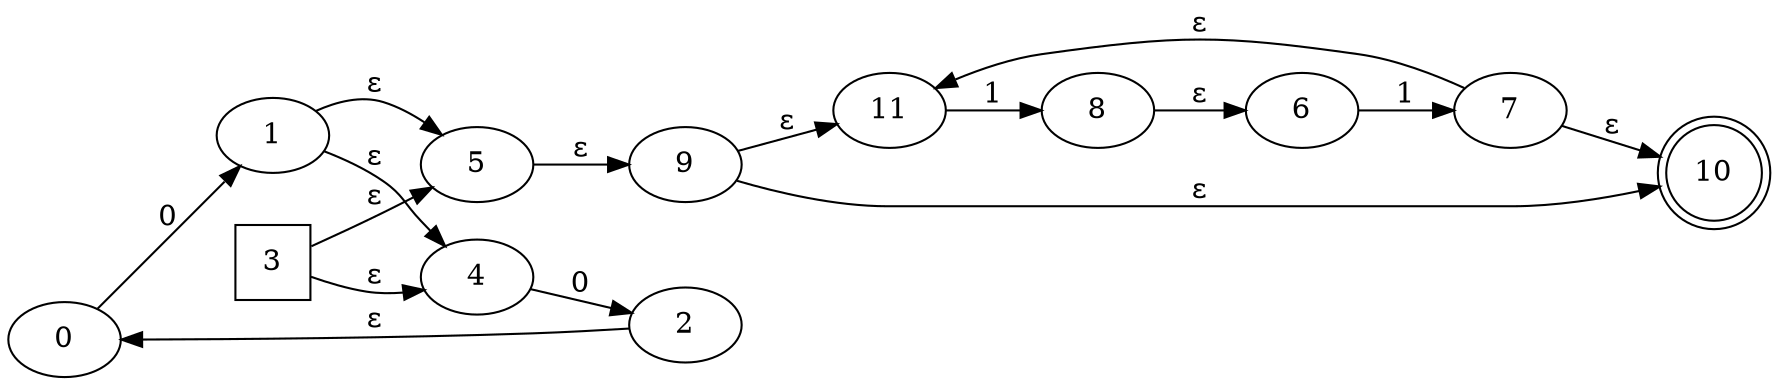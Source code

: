 digraph G {
	rankdir=LR;
	0->1[ label=0 ];
	2->0[ label=ɛ ];
	3->4[ label=ɛ ];
	3->5[ label=ɛ ];
	1->5[ label=ɛ ];
	1->4[ label=ɛ ];
	6->7[ label=1 ];
	8->6[ label=ɛ ];
	5->9[ label=ɛ ];
	4->2[ label=0 ];
	7->10[ label=ɛ ];
	7->11[ label=ɛ ];
	11->8[ label=1 ];
	9->11[ label=ɛ ];
	9->10[ label=ɛ ];
	0;
	1;
	10 [ shape=doublecircle ];
	11;
	2;
	3 [ shape=square ];
	4;
	5;
	6;
	7;
	8;
	9;

}

